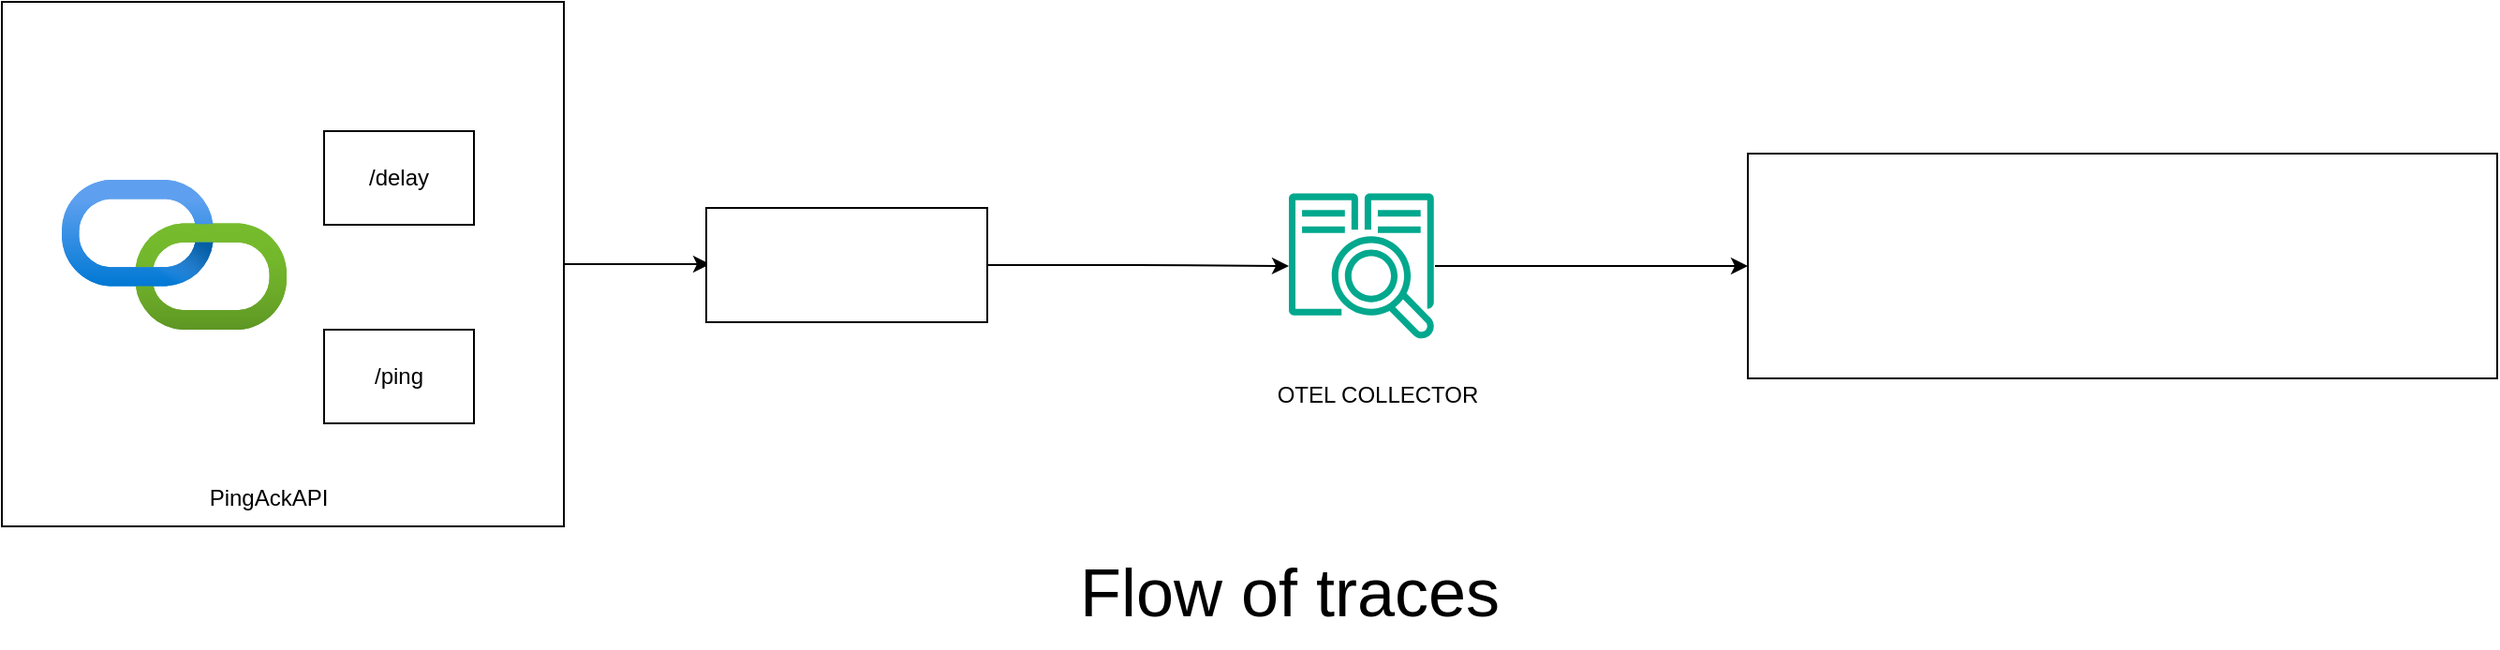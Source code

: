 <mxfile version="24.1.0" type="device">
  <diagram name="Page-1" id="Mz0jm2gexA64UUmkdMRi">
    <mxGraphModel dx="1482" dy="854" grid="1" gridSize="10" guides="1" tooltips="1" connect="1" arrows="1" fold="1" page="1" pageScale="1" pageWidth="850" pageHeight="1100" math="0" shadow="0">
      <root>
        <mxCell id="0" />
        <mxCell id="1" parent="0" />
        <mxCell id="oHmuEAYzxzZG066-jHSD-11" style="edgeStyle=orthogonalEdgeStyle;rounded=0;orthogonalLoop=1;jettySize=auto;html=1;entryX=0;entryY=0.5;entryDx=0;entryDy=0;" edge="1" parent="1" source="oHmuEAYzxzZG066-jHSD-6" target="oHmuEAYzxzZG066-jHSD-5">
          <mxGeometry relative="1" as="geometry" />
        </mxCell>
        <mxCell id="oHmuEAYzxzZG066-jHSD-6" value="" style="whiteSpace=wrap;html=1;" vertex="1" parent="1">
          <mxGeometry x="28" y="115" width="300" height="280" as="geometry" />
        </mxCell>
        <mxCell id="oHmuEAYzxzZG066-jHSD-1" value="/ping" style="whiteSpace=wrap;html=1;" vertex="1" parent="1">
          <mxGeometry x="200.0" y="290" width="80" height="50" as="geometry" />
        </mxCell>
        <mxCell id="oHmuEAYzxzZG066-jHSD-2" value="" style="image;aspect=fixed;html=1;points=[];align=center;fontSize=12;image=img/lib/azure2/devops/API_Connections.svg;" vertex="1" parent="1">
          <mxGeometry x="60" y="210" width="120.04" height="80" as="geometry" />
        </mxCell>
        <mxCell id="oHmuEAYzxzZG066-jHSD-3" value="/delay" style="whiteSpace=wrap;html=1;" vertex="1" parent="1">
          <mxGeometry x="200.0" y="184" width="80" height="50" as="geometry" />
        </mxCell>
        <mxCell id="oHmuEAYzxzZG066-jHSD-17" style="edgeStyle=orthogonalEdgeStyle;rounded=0;orthogonalLoop=1;jettySize=auto;html=1;" edge="1" parent="1" source="oHmuEAYzxzZG066-jHSD-4" target="oHmuEAYzxzZG066-jHSD-9">
          <mxGeometry relative="1" as="geometry" />
        </mxCell>
        <mxCell id="oHmuEAYzxzZG066-jHSD-4" value="" style="sketch=0;outlineConnect=0;fontColor=#232F3E;gradientColor=none;fillColor=#01A88D;strokeColor=none;dashed=0;verticalLabelPosition=bottom;verticalAlign=top;align=center;html=1;fontSize=12;fontStyle=0;aspect=fixed;shape=mxgraph.aws4.application_discovery_service_aws_agentless_collector;" vertex="1" parent="1">
          <mxGeometry x="715" y="217" width="78" height="78" as="geometry" />
        </mxCell>
        <mxCell id="oHmuEAYzxzZG066-jHSD-7" value="PingAckAPI" style="text;html=1;align=center;verticalAlign=middle;resizable=0;points=[];autosize=1;strokeColor=none;fillColor=none;" vertex="1" parent="1">
          <mxGeometry x="125" y="365" width="90" height="30" as="geometry" />
        </mxCell>
        <mxCell id="oHmuEAYzxzZG066-jHSD-12" value="" style="group" vertex="1" connectable="0" parent="1">
          <mxGeometry x="960" y="196" width="400" height="120" as="geometry" />
        </mxCell>
        <mxCell id="oHmuEAYzxzZG066-jHSD-9" value="" style="whiteSpace=wrap;html=1;fillColor=#FFFFFF;" vertex="1" parent="oHmuEAYzxzZG066-jHSD-12">
          <mxGeometry width="400" height="120" as="geometry" />
        </mxCell>
        <mxCell id="oHmuEAYzxzZG066-jHSD-8" value="" style="shape=image;verticalLabelPosition=bottom;labelBackgroundColor=default;verticalAlign=top;aspect=fixed;imageAspect=0;image=https://www.jaegertracing.io/img/jaeger-logo.png;" vertex="1" parent="oHmuEAYzxzZG066-jHSD-12">
          <mxGeometry x="24" y="1.5" width="340.66" height="111" as="geometry" />
        </mxCell>
        <mxCell id="oHmuEAYzxzZG066-jHSD-13" value="" style="group" vertex="1" connectable="0" parent="1">
          <mxGeometry x="404" y="225" width="150" height="61" as="geometry" />
        </mxCell>
        <mxCell id="oHmuEAYzxzZG066-jHSD-10" value="" style="whiteSpace=wrap;html=1;fillColor=#FFFFFF;" vertex="1" parent="oHmuEAYzxzZG066-jHSD-13">
          <mxGeometry width="150" height="61" as="geometry" />
        </mxCell>
        <mxCell id="oHmuEAYzxzZG066-jHSD-5" value="" style="shape=image;verticalLabelPosition=bottom;labelBackgroundColor=default;verticalAlign=top;aspect=fixed;imageAspect=0;image=https://upload.wikimedia.org/wikipedia/commons/b/b0/EBPF_logo.png;" vertex="1" parent="oHmuEAYzxzZG066-jHSD-13">
          <mxGeometry x="2" y="5" width="143.58" height="50" as="geometry" />
        </mxCell>
        <mxCell id="oHmuEAYzxzZG066-jHSD-15" style="edgeStyle=orthogonalEdgeStyle;rounded=0;orthogonalLoop=1;jettySize=auto;html=1;" edge="1" parent="1" source="oHmuEAYzxzZG066-jHSD-10" target="oHmuEAYzxzZG066-jHSD-4">
          <mxGeometry relative="1" as="geometry" />
        </mxCell>
        <mxCell id="oHmuEAYzxzZG066-jHSD-18" value="OTEL COLLECTOR" style="text;html=1;align=center;verticalAlign=middle;resizable=0;points=[];autosize=1;strokeColor=none;fillColor=none;" vertex="1" parent="1">
          <mxGeometry x="697" y="310" width="130" height="30" as="geometry" />
        </mxCell>
        <mxCell id="oHmuEAYzxzZG066-jHSD-19" value="&lt;font style=&quot;font-size: 36px;&quot;&gt;Flow of traces&lt;/font&gt;" style="text;html=1;align=center;verticalAlign=middle;resizable=0;points=[];autosize=1;strokeColor=none;fillColor=none;" vertex="1" parent="1">
          <mxGeometry x="590" y="400" width="250" height="60" as="geometry" />
        </mxCell>
      </root>
    </mxGraphModel>
  </diagram>
</mxfile>
